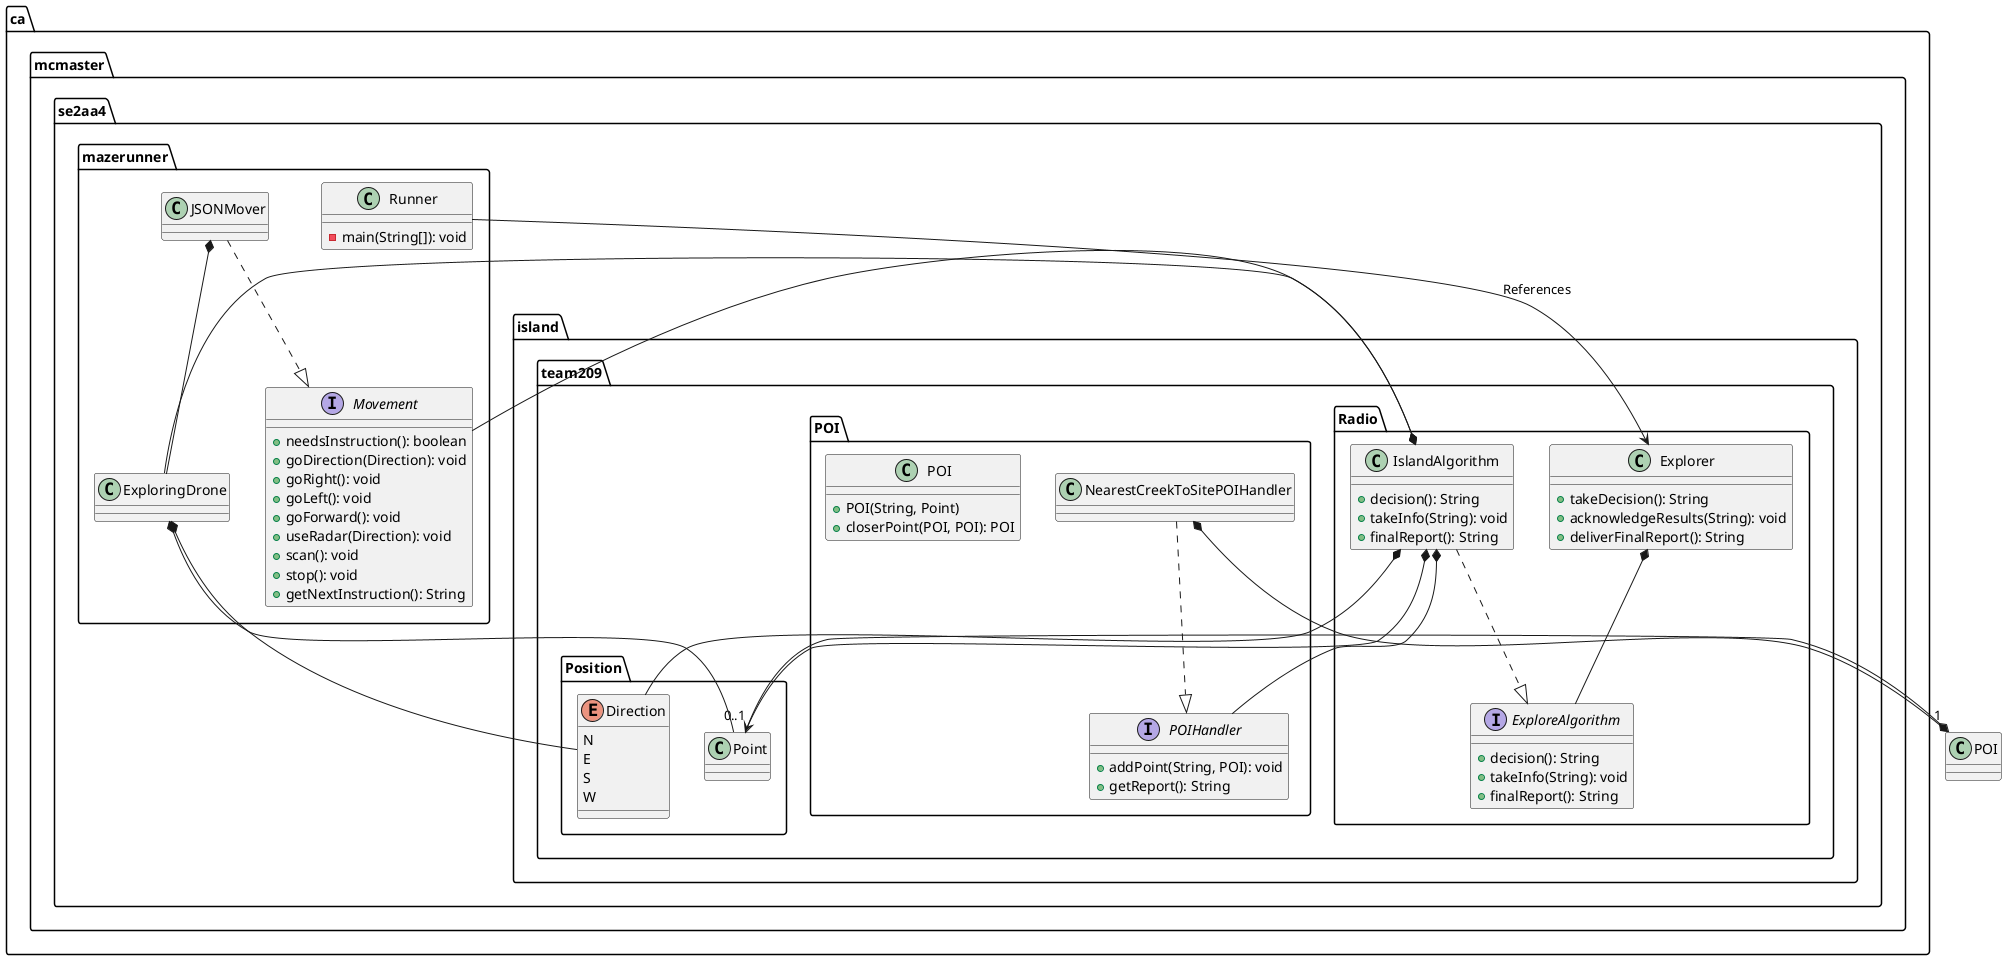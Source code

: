 @startuml Algorithm

package "ca.mcmaster.se2aa4.mazerunner" {
    class Runner {
        - main(String[]): void
    }
    
    interface Movement {
        + needsInstruction(): boolean
        + goDirection(Direction): void
        + goRight(): void
        + goLeft(): void
        + goForward(): void
        + useRadar(Direction): void
        + scan(): void
        + stop(): void
        + getNextInstruction(): String
    }
    class JSONMover {
        
    }
    class ExploringDrone {
        
        
    }
    
    
}

package "ca.mcmaster.se2aa4.island.team209.Radio" {
    class IslandAlgorithm {
        
        + decision(): String
        + takeInfo(String): void
        + finalReport(): String
    }
    interface ExploreAlgorithm {
        + decision(): String
        + takeInfo(String): void
        + finalReport(): String
    }
    class Explorer {
                
        + takeDecision(): String
        + acknowledgeResults(String): void
        + deliverFinalReport(): String
    }
}

package "ca.mcmaster.se2aa4.island.team209.POI" {
    class NearestCreekToSitePOIHandler {
        
    }
    class POI {
        
        + POI(String, Point)
        + closerPoint(POI, POI): POI
    }
    interface POIHandler {
        + addPoint(String, POI): void
        + getReport(): String
    }
}

package "ca.mcmaster.se2aa4.island.team209.Position" {
    class Point {
        
    }
    enum Direction {
        N
        E
        S
        W
    }
}

IslandAlgorithm *--  Movement
IslandAlgorithm *--  POIHandler
IslandAlgorithm *--  ExploringDrone
IslandAlgorithm *--  Point
IslandAlgorithm *--  Direction
IslandAlgorithm ..|> ExploreAlgorithm
Explorer *-- ExploreAlgorithm
POI "1" *--> "0..1" Point
ExploringDrone *-- Direction
ExploringDrone *-- Point
JSONMover ..|> Movement
JSONMover *-- ExploringDrone
NearestCreekToSitePOIHandler ..|> POIHandler
NearestCreekToSitePOIHandler *-- POI
 Runner --> Explorer : References